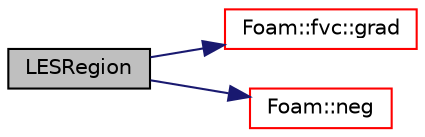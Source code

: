 digraph "LESRegion"
{
  bgcolor="transparent";
  edge [fontname="Helvetica",fontsize="10",labelfontname="Helvetica",labelfontsize="10"];
  node [fontname="Helvetica",fontsize="10",shape=record];
  rankdir="LR";
  Node1 [label="LESRegion",height=0.2,width=0.4,color="black", fillcolor="grey75", style="filled", fontcolor="black"];
  Node1 -> Node2 [color="midnightblue",fontsize="10",style="solid",fontname="Helvetica"];
  Node2 [label="Foam::fvc::grad",height=0.2,width=0.4,color="red",URL="$a10709.html#a7c00ec90ecc15ed3005255e42c52827a"];
  Node1 -> Node3 [color="midnightblue",fontsize="10",style="solid",fontname="Helvetica"];
  Node3 [label="Foam::neg",height=0.2,width=0.4,color="red",URL="$a10675.html#aad5b44612e484eb87fcea79a3d19ee04"];
}
